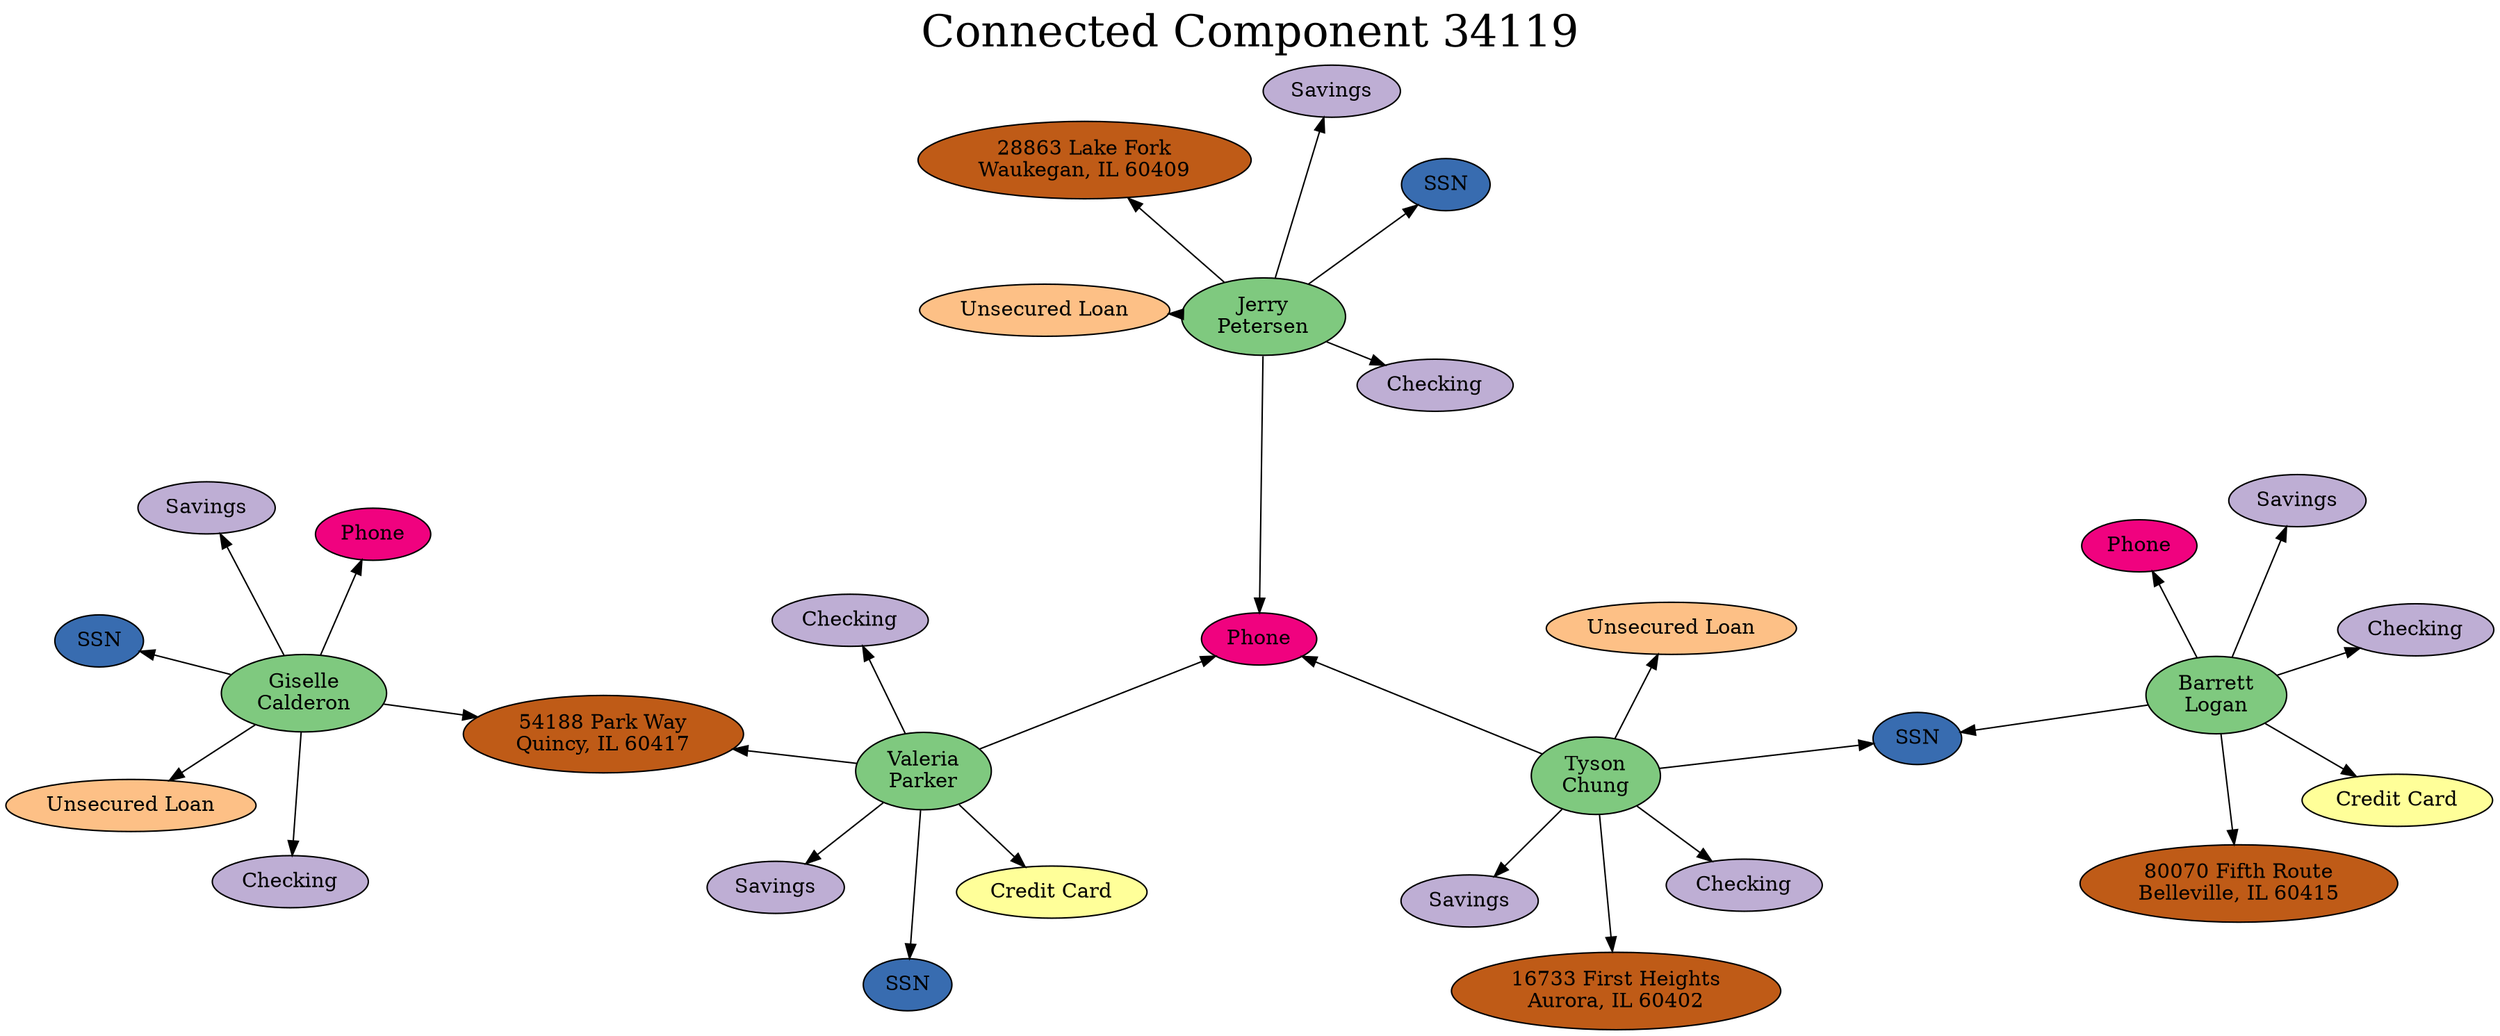 digraph G {
layout=sfdp; overlap=prism; overlap_scaling=-5; labelloc="t"; label="Connected Component 34119"; fontsize=30
node[colorscheme=accent8, style=filled, color=black]
"2445261"[fillcolor= "2",label= "Savings"]
"5892965"[fillcolor= "6",label= "Phone"]
"6034232"[fillcolor= "7",label= "16733 First Heights\nAurora, IL 60402"]
"1445261"[fillcolor= "2",label= "Checking"]
"5034232"[fillcolor= "6",label= "Phone"]
"445261"[fillcolor= "1",label= "Jerry\nPetersen"]
"3892965"[fillcolor= "4",label= "Credit Card"]
"4034232"[fillcolor= "5",label= "SSN"]
"2892965"[fillcolor= "2",label= "Savings"]
"3034232"[fillcolor= "3",label= "Unsecured Loan"]
"34232"[fillcolor= "1",label= "Tyson\nChung"]
"1892965"[fillcolor= "2",label= "Checking"]
"2034232"[fillcolor= "2",label= "Savings"]
"1034232"[fillcolor= "2",label= "Checking"]
"4765745"[fillcolor= "5",label= "SSN"]
"892965"[fillcolor= "1",label= "Barrett\nLogan"]
"3765745"[fillcolor= "4",label= "Credit Card"]
"6206054"[fillcolor= "7",label= "54188 Park Way\nQuincy, IL 60417"]
"2765745"[fillcolor= "2",label= "Savings"]
"5206054"[fillcolor= "6",label= "Phone"]
"206054"[fillcolor= "1",label= "Giselle\nCalderon"]
"1765745"[fillcolor= "2",label= "Checking"]
"4206054"[fillcolor= "5",label= "SSN"]
"3206054"[fillcolor= "3",label= "Unsecured Loan"]
"2206054"[fillcolor= "2",label= "Savings"]
"765745"[fillcolor= "1",label= "Valeria\nParker"]
"1206054"[fillcolor= "2",label= "Checking"]
"6445261"[fillcolor= "7",label= "28863 Lake Fork\nWaukegan, IL 60409"]
"4445261"[fillcolor= "5",label= "SSN"]
"3445261"[fillcolor= "3",label= "Unsecured Loan"]
"6892965"[fillcolor= "7",label= "80070 Fifth Route\nBelleville, IL 60415"]
"445261" -> "6445261"
"445261" -> "5034232"
"445261" -> "4445261"
"445261" -> "3445261"
"445261" -> "2445261"
"445261" -> "1445261"
"34232" -> "4034232"
"34232" -> "6034232"
"34232" -> "3034232"
"34232" -> "5034232"
"34232" -> "2034232"
"34232" -> "1034232"
"892965" -> "6892965"
"892965" -> "5892965"
"892965" -> "4034232"
"892965" -> "3892965"
"892965" -> "2892965"
"892965" -> "1892965"
"206054" -> "4206054"
"206054" -> "2206054"
"206054" -> "3206054"
"206054" -> "6206054"
"206054" -> "5206054"
"206054" -> "1206054"
"765745" -> "6206054"
"765745" -> "5034232"
"765745" -> "3765745"
"765745" -> "2765745"
"765745" -> "1765745"
"765745" -> "4765745"
}
